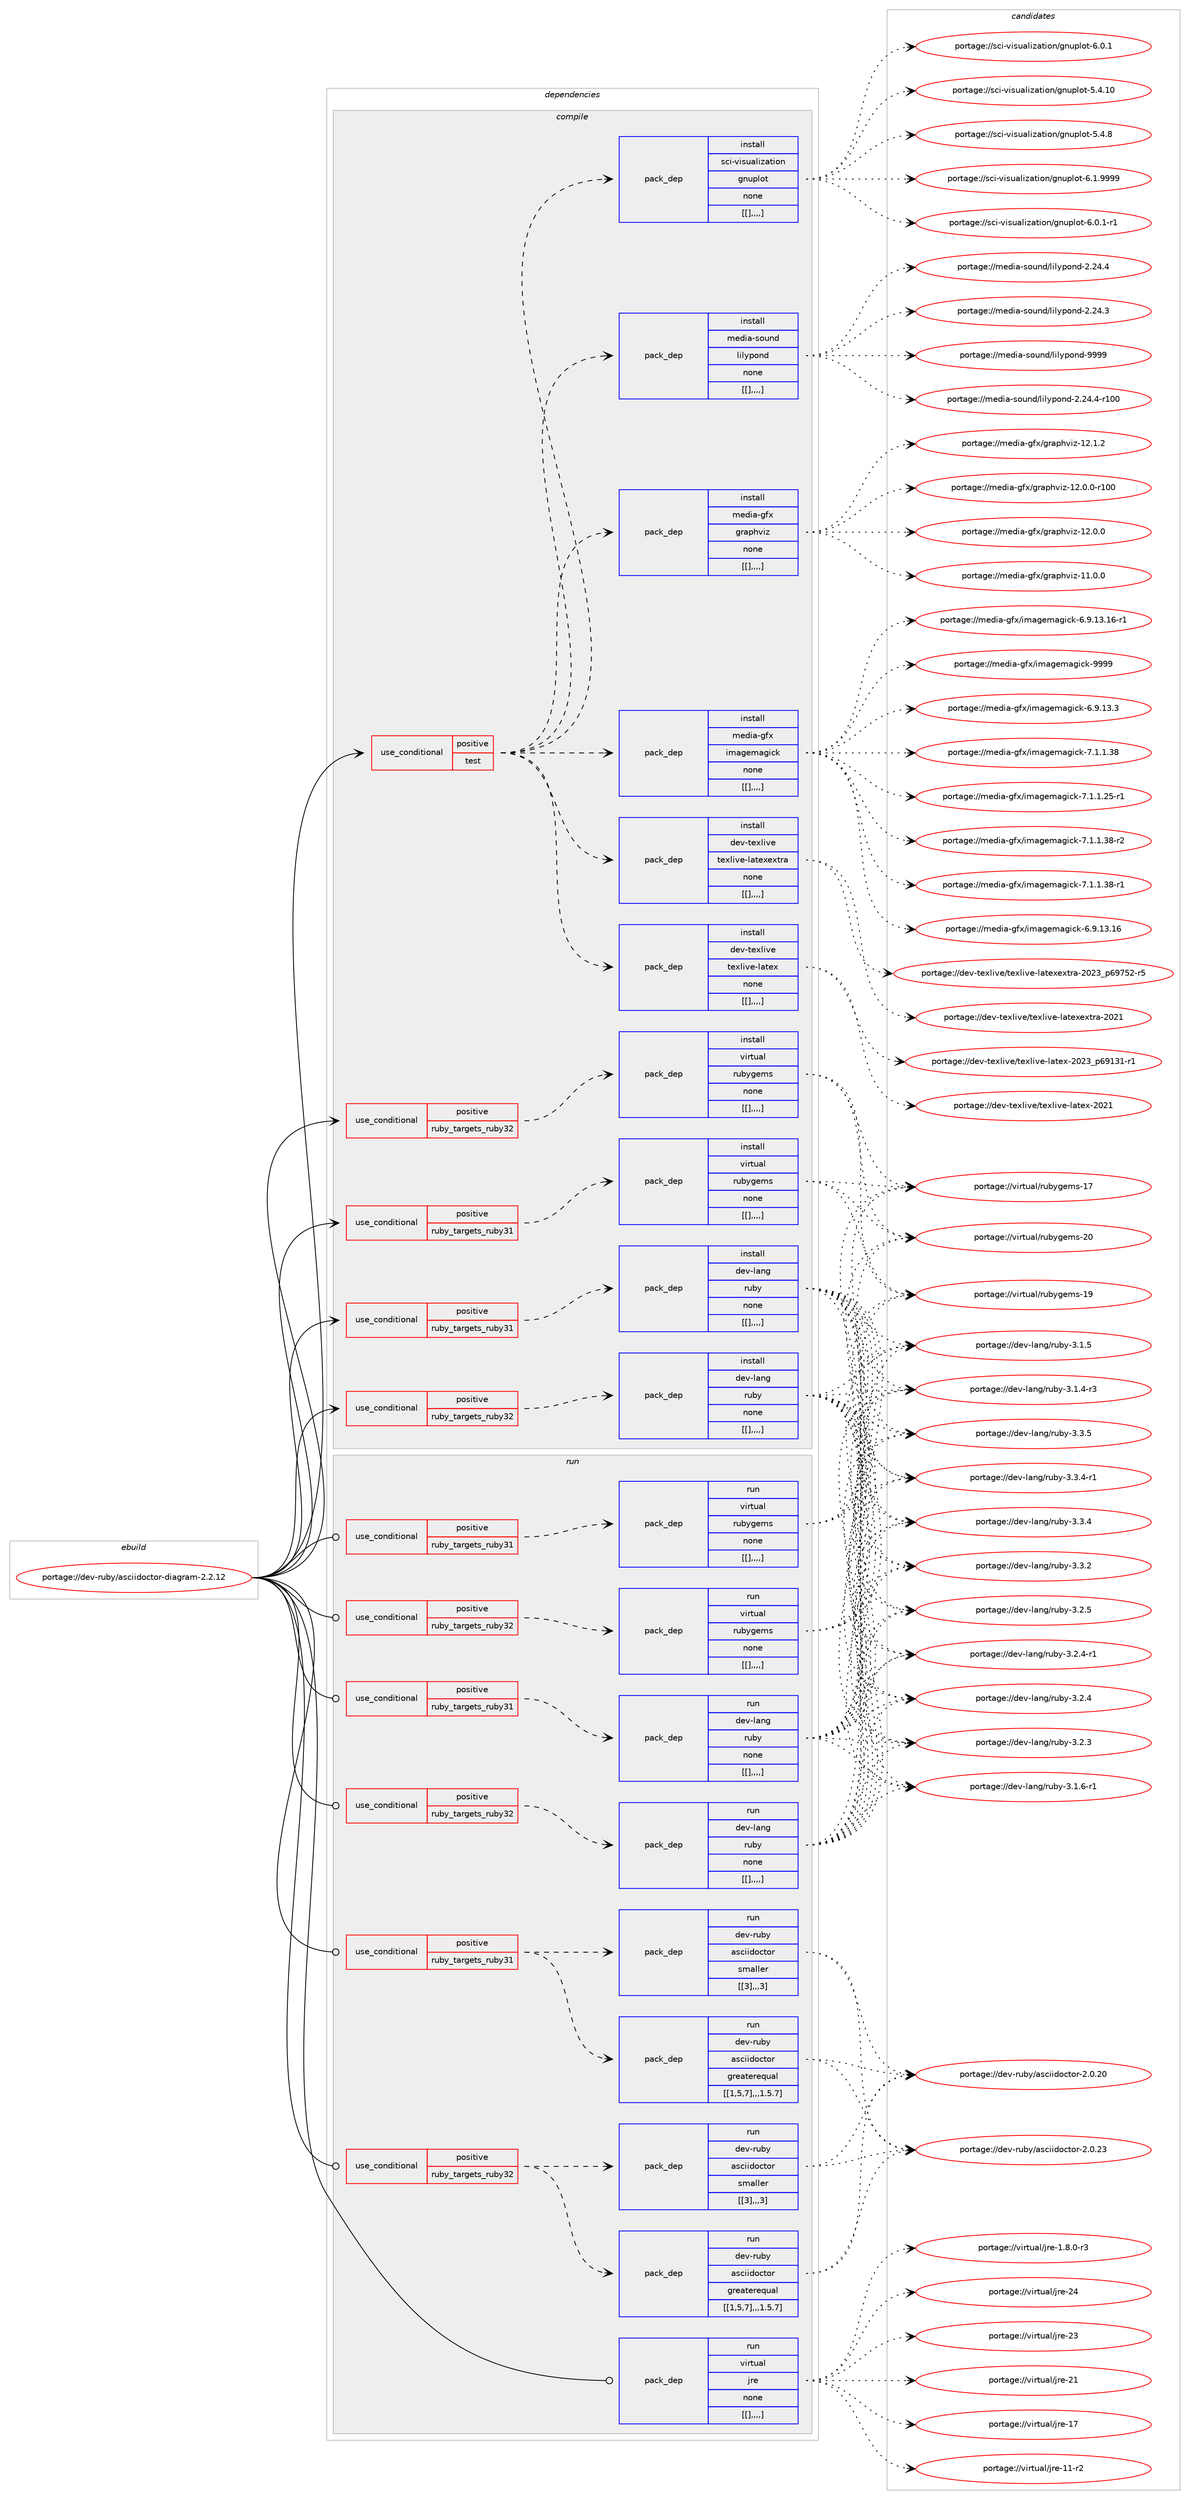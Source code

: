 digraph prolog {

# *************
# Graph options
# *************

newrank=true;
concentrate=true;
compound=true;
graph [rankdir=LR,fontname=Helvetica,fontsize=10,ranksep=1.5];#, ranksep=2.5, nodesep=0.2];
edge  [arrowhead=vee];
node  [fontname=Helvetica,fontsize=10];

# **********
# The ebuild
# **********

subgraph cluster_leftcol {
color=gray;
label=<<i>ebuild</i>>;
id [label="portage://dev-ruby/asciidoctor-diagram-2.2.12", color=red, width=4, href="../dev-ruby/asciidoctor-diagram-2.2.12.svg"];
}

# ****************
# The dependencies
# ****************

subgraph cluster_midcol {
color=gray;
label=<<i>dependencies</i>>;
subgraph cluster_compile {
fillcolor="#eeeeee";
style=filled;
label=<<i>compile</i>>;
subgraph cond48240 {
dependency186554 [label=<<TABLE BORDER="0" CELLBORDER="1" CELLSPACING="0" CELLPADDING="4"><TR><TD ROWSPAN="3" CELLPADDING="10">use_conditional</TD></TR><TR><TD>positive</TD></TR><TR><TD>ruby_targets_ruby31</TD></TR></TABLE>>, shape=none, color=red];
subgraph pack136969 {
dependency186606 [label=<<TABLE BORDER="0" CELLBORDER="1" CELLSPACING="0" CELLPADDING="4" WIDTH="220"><TR><TD ROWSPAN="6" CELLPADDING="30">pack_dep</TD></TR><TR><TD WIDTH="110">install</TD></TR><TR><TD>dev-lang</TD></TR><TR><TD>ruby</TD></TR><TR><TD>none</TD></TR><TR><TD>[[],,,,]</TD></TR></TABLE>>, shape=none, color=blue];
}
dependency186554:e -> dependency186606:w [weight=20,style="dashed",arrowhead="vee"];
}
id:e -> dependency186554:w [weight=20,style="solid",arrowhead="vee"];
subgraph cond48270 {
dependency186624 [label=<<TABLE BORDER="0" CELLBORDER="1" CELLSPACING="0" CELLPADDING="4"><TR><TD ROWSPAN="3" CELLPADDING="10">use_conditional</TD></TR><TR><TD>positive</TD></TR><TR><TD>ruby_targets_ruby31</TD></TR></TABLE>>, shape=none, color=red];
subgraph pack136999 {
dependency186652 [label=<<TABLE BORDER="0" CELLBORDER="1" CELLSPACING="0" CELLPADDING="4" WIDTH="220"><TR><TD ROWSPAN="6" CELLPADDING="30">pack_dep</TD></TR><TR><TD WIDTH="110">install</TD></TR><TR><TD>virtual</TD></TR><TR><TD>rubygems</TD></TR><TR><TD>none</TD></TR><TR><TD>[[],,,,]</TD></TR></TABLE>>, shape=none, color=blue];
}
dependency186624:e -> dependency186652:w [weight=20,style="dashed",arrowhead="vee"];
}
id:e -> dependency186624:w [weight=20,style="solid",arrowhead="vee"];
subgraph cond48283 {
dependency186670 [label=<<TABLE BORDER="0" CELLBORDER="1" CELLSPACING="0" CELLPADDING="4"><TR><TD ROWSPAN="3" CELLPADDING="10">use_conditional</TD></TR><TR><TD>positive</TD></TR><TR><TD>ruby_targets_ruby32</TD></TR></TABLE>>, shape=none, color=red];
subgraph pack137018 {
dependency186700 [label=<<TABLE BORDER="0" CELLBORDER="1" CELLSPACING="0" CELLPADDING="4" WIDTH="220"><TR><TD ROWSPAN="6" CELLPADDING="30">pack_dep</TD></TR><TR><TD WIDTH="110">install</TD></TR><TR><TD>dev-lang</TD></TR><TR><TD>ruby</TD></TR><TR><TD>none</TD></TR><TR><TD>[[],,,,]</TD></TR></TABLE>>, shape=none, color=blue];
}
dependency186670:e -> dependency186700:w [weight=20,style="dashed",arrowhead="vee"];
}
id:e -> dependency186670:w [weight=20,style="solid",arrowhead="vee"];
subgraph cond48305 {
dependency186715 [label=<<TABLE BORDER="0" CELLBORDER="1" CELLSPACING="0" CELLPADDING="4"><TR><TD ROWSPAN="3" CELLPADDING="10">use_conditional</TD></TR><TR><TD>positive</TD></TR><TR><TD>ruby_targets_ruby32</TD></TR></TABLE>>, shape=none, color=red];
subgraph pack137039 {
dependency186734 [label=<<TABLE BORDER="0" CELLBORDER="1" CELLSPACING="0" CELLPADDING="4" WIDTH="220"><TR><TD ROWSPAN="6" CELLPADDING="30">pack_dep</TD></TR><TR><TD WIDTH="110">install</TD></TR><TR><TD>virtual</TD></TR><TR><TD>rubygems</TD></TR><TR><TD>none</TD></TR><TR><TD>[[],,,,]</TD></TR></TABLE>>, shape=none, color=blue];
}
dependency186715:e -> dependency186734:w [weight=20,style="dashed",arrowhead="vee"];
}
id:e -> dependency186715:w [weight=20,style="solid",arrowhead="vee"];
subgraph cond48316 {
dependency186739 [label=<<TABLE BORDER="0" CELLBORDER="1" CELLSPACING="0" CELLPADDING="4"><TR><TD ROWSPAN="3" CELLPADDING="10">use_conditional</TD></TR><TR><TD>positive</TD></TR><TR><TD>test</TD></TR></TABLE>>, shape=none, color=red];
subgraph pack137066 {
dependency186790 [label=<<TABLE BORDER="0" CELLBORDER="1" CELLSPACING="0" CELLPADDING="4" WIDTH="220"><TR><TD ROWSPAN="6" CELLPADDING="30">pack_dep</TD></TR><TR><TD WIDTH="110">install</TD></TR><TR><TD>dev-texlive</TD></TR><TR><TD>texlive-latex</TD></TR><TR><TD>none</TD></TR><TR><TD>[[],,,,]</TD></TR></TABLE>>, shape=none, color=blue];
}
dependency186739:e -> dependency186790:w [weight=20,style="dashed",arrowhead="vee"];
subgraph pack137086 {
dependency186889 [label=<<TABLE BORDER="0" CELLBORDER="1" CELLSPACING="0" CELLPADDING="4" WIDTH="220"><TR><TD ROWSPAN="6" CELLPADDING="30">pack_dep</TD></TR><TR><TD WIDTH="110">install</TD></TR><TR><TD>dev-texlive</TD></TR><TR><TD>texlive-latexextra</TD></TR><TR><TD>none</TD></TR><TR><TD>[[],,,,]</TD></TR></TABLE>>, shape=none, color=blue];
}
dependency186739:e -> dependency186889:w [weight=20,style="dashed",arrowhead="vee"];
subgraph pack137216 {
dependency187042 [label=<<TABLE BORDER="0" CELLBORDER="1" CELLSPACING="0" CELLPADDING="4" WIDTH="220"><TR><TD ROWSPAN="6" CELLPADDING="30">pack_dep</TD></TR><TR><TD WIDTH="110">install</TD></TR><TR><TD>media-gfx</TD></TR><TR><TD>imagemagick</TD></TR><TR><TD>none</TD></TR><TR><TD>[[],,,,]</TD></TR></TABLE>>, shape=none, color=blue];
}
dependency186739:e -> dependency187042:w [weight=20,style="dashed",arrowhead="vee"];
subgraph pack137221 {
dependency187049 [label=<<TABLE BORDER="0" CELLBORDER="1" CELLSPACING="0" CELLPADDING="4" WIDTH="220"><TR><TD ROWSPAN="6" CELLPADDING="30">pack_dep</TD></TR><TR><TD WIDTH="110">install</TD></TR><TR><TD>media-gfx</TD></TR><TR><TD>graphviz</TD></TR><TR><TD>none</TD></TR><TR><TD>[[],,,,]</TD></TR></TABLE>>, shape=none, color=blue];
}
dependency186739:e -> dependency187049:w [weight=20,style="dashed",arrowhead="vee"];
subgraph pack137255 {
dependency187116 [label=<<TABLE BORDER="0" CELLBORDER="1" CELLSPACING="0" CELLPADDING="4" WIDTH="220"><TR><TD ROWSPAN="6" CELLPADDING="30">pack_dep</TD></TR><TR><TD WIDTH="110">install</TD></TR><TR><TD>media-sound</TD></TR><TR><TD>lilypond</TD></TR><TR><TD>none</TD></TR><TR><TD>[[],,,,]</TD></TR></TABLE>>, shape=none, color=blue];
}
dependency186739:e -> dependency187116:w [weight=20,style="dashed",arrowhead="vee"];
subgraph pack137259 {
dependency187123 [label=<<TABLE BORDER="0" CELLBORDER="1" CELLSPACING="0" CELLPADDING="4" WIDTH="220"><TR><TD ROWSPAN="6" CELLPADDING="30">pack_dep</TD></TR><TR><TD WIDTH="110">install</TD></TR><TR><TD>sci-visualization</TD></TR><TR><TD>gnuplot</TD></TR><TR><TD>none</TD></TR><TR><TD>[[],,,,]</TD></TR></TABLE>>, shape=none, color=blue];
}
dependency186739:e -> dependency187123:w [weight=20,style="dashed",arrowhead="vee"];
}
id:e -> dependency186739:w [weight=20,style="solid",arrowhead="vee"];
}
subgraph cluster_compileandrun {
fillcolor="#eeeeee";
style=filled;
label=<<i>compile and run</i>>;
}
subgraph cluster_run {
fillcolor="#eeeeee";
style=filled;
label=<<i>run</i>>;
subgraph cond48498 {
dependency187144 [label=<<TABLE BORDER="0" CELLBORDER="1" CELLSPACING="0" CELLPADDING="4"><TR><TD ROWSPAN="3" CELLPADDING="10">use_conditional</TD></TR><TR><TD>positive</TD></TR><TR><TD>ruby_targets_ruby31</TD></TR></TABLE>>, shape=none, color=red];
subgraph pack137281 {
dependency187240 [label=<<TABLE BORDER="0" CELLBORDER="1" CELLSPACING="0" CELLPADDING="4" WIDTH="220"><TR><TD ROWSPAN="6" CELLPADDING="30">pack_dep</TD></TR><TR><TD WIDTH="110">run</TD></TR><TR><TD>dev-lang</TD></TR><TR><TD>ruby</TD></TR><TR><TD>none</TD></TR><TR><TD>[[],,,,]</TD></TR></TABLE>>, shape=none, color=blue];
}
dependency187144:e -> dependency187240:w [weight=20,style="dashed",arrowhead="vee"];
}
id:e -> dependency187144:w [weight=20,style="solid",arrowhead="odot"];
subgraph cond48541 {
dependency187247 [label=<<TABLE BORDER="0" CELLBORDER="1" CELLSPACING="0" CELLPADDING="4"><TR><TD ROWSPAN="3" CELLPADDING="10">use_conditional</TD></TR><TR><TD>positive</TD></TR><TR><TD>ruby_targets_ruby31</TD></TR></TABLE>>, shape=none, color=red];
subgraph pack137332 {
dependency187299 [label=<<TABLE BORDER="0" CELLBORDER="1" CELLSPACING="0" CELLPADDING="4" WIDTH="220"><TR><TD ROWSPAN="6" CELLPADDING="30">pack_dep</TD></TR><TR><TD WIDTH="110">run</TD></TR><TR><TD>dev-ruby</TD></TR><TR><TD>asciidoctor</TD></TR><TR><TD>greaterequal</TD></TR><TR><TD>[[1,5,7],,,1.5.7]</TD></TR></TABLE>>, shape=none, color=blue];
}
dependency187247:e -> dependency187299:w [weight=20,style="dashed",arrowhead="vee"];
subgraph pack137379 {
dependency187340 [label=<<TABLE BORDER="0" CELLBORDER="1" CELLSPACING="0" CELLPADDING="4" WIDTH="220"><TR><TD ROWSPAN="6" CELLPADDING="30">pack_dep</TD></TR><TR><TD WIDTH="110">run</TD></TR><TR><TD>dev-ruby</TD></TR><TR><TD>asciidoctor</TD></TR><TR><TD>smaller</TD></TR><TR><TD>[[3],,,3]</TD></TR></TABLE>>, shape=none, color=blue];
}
dependency187247:e -> dependency187340:w [weight=20,style="dashed",arrowhead="vee"];
}
id:e -> dependency187247:w [weight=20,style="solid",arrowhead="odot"];
subgraph cond48590 {
dependency187386 [label=<<TABLE BORDER="0" CELLBORDER="1" CELLSPACING="0" CELLPADDING="4"><TR><TD ROWSPAN="3" CELLPADDING="10">use_conditional</TD></TR><TR><TD>positive</TD></TR><TR><TD>ruby_targets_ruby31</TD></TR></TABLE>>, shape=none, color=red];
subgraph pack137405 {
dependency187387 [label=<<TABLE BORDER="0" CELLBORDER="1" CELLSPACING="0" CELLPADDING="4" WIDTH="220"><TR><TD ROWSPAN="6" CELLPADDING="30">pack_dep</TD></TR><TR><TD WIDTH="110">run</TD></TR><TR><TD>virtual</TD></TR><TR><TD>rubygems</TD></TR><TR><TD>none</TD></TR><TR><TD>[[],,,,]</TD></TR></TABLE>>, shape=none, color=blue];
}
dependency187386:e -> dependency187387:w [weight=20,style="dashed",arrowhead="vee"];
}
id:e -> dependency187386:w [weight=20,style="solid",arrowhead="odot"];
subgraph cond48645 {
dependency187488 [label=<<TABLE BORDER="0" CELLBORDER="1" CELLSPACING="0" CELLPADDING="4"><TR><TD ROWSPAN="3" CELLPADDING="10">use_conditional</TD></TR><TR><TD>positive</TD></TR><TR><TD>ruby_targets_ruby32</TD></TR></TABLE>>, shape=none, color=red];
subgraph pack137469 {
dependency187519 [label=<<TABLE BORDER="0" CELLBORDER="1" CELLSPACING="0" CELLPADDING="4" WIDTH="220"><TR><TD ROWSPAN="6" CELLPADDING="30">pack_dep</TD></TR><TR><TD WIDTH="110">run</TD></TR><TR><TD>dev-lang</TD></TR><TR><TD>ruby</TD></TR><TR><TD>none</TD></TR><TR><TD>[[],,,,]</TD></TR></TABLE>>, shape=none, color=blue];
}
dependency187488:e -> dependency187519:w [weight=20,style="dashed",arrowhead="vee"];
}
id:e -> dependency187488:w [weight=20,style="solid",arrowhead="odot"];
subgraph cond48677 {
dependency187561 [label=<<TABLE BORDER="0" CELLBORDER="1" CELLSPACING="0" CELLPADDING="4"><TR><TD ROWSPAN="3" CELLPADDING="10">use_conditional</TD></TR><TR><TD>positive</TD></TR><TR><TD>ruby_targets_ruby32</TD></TR></TABLE>>, shape=none, color=red];
subgraph pack137502 {
dependency187567 [label=<<TABLE BORDER="0" CELLBORDER="1" CELLSPACING="0" CELLPADDING="4" WIDTH="220"><TR><TD ROWSPAN="6" CELLPADDING="30">pack_dep</TD></TR><TR><TD WIDTH="110">run</TD></TR><TR><TD>dev-ruby</TD></TR><TR><TD>asciidoctor</TD></TR><TR><TD>greaterequal</TD></TR><TR><TD>[[1,5,7],,,1.5.7]</TD></TR></TABLE>>, shape=none, color=blue];
}
dependency187561:e -> dependency187567:w [weight=20,style="dashed",arrowhead="vee"];
subgraph pack137521 {
dependency187638 [label=<<TABLE BORDER="0" CELLBORDER="1" CELLSPACING="0" CELLPADDING="4" WIDTH="220"><TR><TD ROWSPAN="6" CELLPADDING="30">pack_dep</TD></TR><TR><TD WIDTH="110">run</TD></TR><TR><TD>dev-ruby</TD></TR><TR><TD>asciidoctor</TD></TR><TR><TD>smaller</TD></TR><TR><TD>[[3],,,3]</TD></TR></TABLE>>, shape=none, color=blue];
}
dependency187561:e -> dependency187638:w [weight=20,style="dashed",arrowhead="vee"];
}
id:e -> dependency187561:w [weight=20,style="solid",arrowhead="odot"];
subgraph cond48725 {
dependency187660 [label=<<TABLE BORDER="0" CELLBORDER="1" CELLSPACING="0" CELLPADDING="4"><TR><TD ROWSPAN="3" CELLPADDING="10">use_conditional</TD></TR><TR><TD>positive</TD></TR><TR><TD>ruby_targets_ruby32</TD></TR></TABLE>>, shape=none, color=red];
subgraph pack137557 {
dependency187664 [label=<<TABLE BORDER="0" CELLBORDER="1" CELLSPACING="0" CELLPADDING="4" WIDTH="220"><TR><TD ROWSPAN="6" CELLPADDING="30">pack_dep</TD></TR><TR><TD WIDTH="110">run</TD></TR><TR><TD>virtual</TD></TR><TR><TD>rubygems</TD></TR><TR><TD>none</TD></TR><TR><TD>[[],,,,]</TD></TR></TABLE>>, shape=none, color=blue];
}
dependency187660:e -> dependency187664:w [weight=20,style="dashed",arrowhead="vee"];
}
id:e -> dependency187660:w [weight=20,style="solid",arrowhead="odot"];
subgraph pack137559 {
dependency187669 [label=<<TABLE BORDER="0" CELLBORDER="1" CELLSPACING="0" CELLPADDING="4" WIDTH="220"><TR><TD ROWSPAN="6" CELLPADDING="30">pack_dep</TD></TR><TR><TD WIDTH="110">run</TD></TR><TR><TD>virtual</TD></TR><TR><TD>jre</TD></TR><TR><TD>none</TD></TR><TR><TD>[[],,,,]</TD></TR></TABLE>>, shape=none, color=blue];
}
id:e -> dependency187669:w [weight=20,style="solid",arrowhead="odot"];
}
}

# **************
# The candidates
# **************

subgraph cluster_choices {
rank=same;
color=gray;
label=<<i>candidates</i>>;

subgraph choice137074 {
color=black;
nodesep=1;
choice10010111845108971101034711411798121455146514653 [label="portage://dev-lang/ruby-3.3.5", color=red, width=4,href="../dev-lang/ruby-3.3.5.svg"];
choice100101118451089711010347114117981214551465146524511449 [label="portage://dev-lang/ruby-3.3.4-r1", color=red, width=4,href="../dev-lang/ruby-3.3.4-r1.svg"];
choice10010111845108971101034711411798121455146514652 [label="portage://dev-lang/ruby-3.3.4", color=red, width=4,href="../dev-lang/ruby-3.3.4.svg"];
choice10010111845108971101034711411798121455146514650 [label="portage://dev-lang/ruby-3.3.2", color=red, width=4,href="../dev-lang/ruby-3.3.2.svg"];
choice10010111845108971101034711411798121455146504653 [label="portage://dev-lang/ruby-3.2.5", color=red, width=4,href="../dev-lang/ruby-3.2.5.svg"];
choice100101118451089711010347114117981214551465046524511449 [label="portage://dev-lang/ruby-3.2.4-r1", color=red, width=4,href="../dev-lang/ruby-3.2.4-r1.svg"];
choice10010111845108971101034711411798121455146504652 [label="portage://dev-lang/ruby-3.2.4", color=red, width=4,href="../dev-lang/ruby-3.2.4.svg"];
choice10010111845108971101034711411798121455146504651 [label="portage://dev-lang/ruby-3.2.3", color=red, width=4,href="../dev-lang/ruby-3.2.3.svg"];
choice100101118451089711010347114117981214551464946544511449 [label="portage://dev-lang/ruby-3.1.6-r1", color=red, width=4,href="../dev-lang/ruby-3.1.6-r1.svg"];
choice10010111845108971101034711411798121455146494653 [label="portage://dev-lang/ruby-3.1.5", color=red, width=4,href="../dev-lang/ruby-3.1.5.svg"];
choice100101118451089711010347114117981214551464946524511451 [label="portage://dev-lang/ruby-3.1.4-r3", color=red, width=4,href="../dev-lang/ruby-3.1.4-r3.svg"];
dependency186606:e -> choice10010111845108971101034711411798121455146514653:w [style=dotted,weight="100"];
dependency186606:e -> choice100101118451089711010347114117981214551465146524511449:w [style=dotted,weight="100"];
dependency186606:e -> choice10010111845108971101034711411798121455146514652:w [style=dotted,weight="100"];
dependency186606:e -> choice10010111845108971101034711411798121455146514650:w [style=dotted,weight="100"];
dependency186606:e -> choice10010111845108971101034711411798121455146504653:w [style=dotted,weight="100"];
dependency186606:e -> choice100101118451089711010347114117981214551465046524511449:w [style=dotted,weight="100"];
dependency186606:e -> choice10010111845108971101034711411798121455146504652:w [style=dotted,weight="100"];
dependency186606:e -> choice10010111845108971101034711411798121455146504651:w [style=dotted,weight="100"];
dependency186606:e -> choice100101118451089711010347114117981214551464946544511449:w [style=dotted,weight="100"];
dependency186606:e -> choice10010111845108971101034711411798121455146494653:w [style=dotted,weight="100"];
dependency186606:e -> choice100101118451089711010347114117981214551464946524511451:w [style=dotted,weight="100"];
}
subgraph choice137082 {
color=black;
nodesep=1;
choice118105114116117971084711411798121103101109115455048 [label="portage://virtual/rubygems-20", color=red, width=4,href="../virtual/rubygems-20.svg"];
choice118105114116117971084711411798121103101109115454957 [label="portage://virtual/rubygems-19", color=red, width=4,href="../virtual/rubygems-19.svg"];
choice118105114116117971084711411798121103101109115454955 [label="portage://virtual/rubygems-17", color=red, width=4,href="../virtual/rubygems-17.svg"];
dependency186652:e -> choice118105114116117971084711411798121103101109115455048:w [style=dotted,weight="100"];
dependency186652:e -> choice118105114116117971084711411798121103101109115454957:w [style=dotted,weight="100"];
dependency186652:e -> choice118105114116117971084711411798121103101109115454955:w [style=dotted,weight="100"];
}
subgraph choice137085 {
color=black;
nodesep=1;
choice10010111845108971101034711411798121455146514653 [label="portage://dev-lang/ruby-3.3.5", color=red, width=4,href="../dev-lang/ruby-3.3.5.svg"];
choice100101118451089711010347114117981214551465146524511449 [label="portage://dev-lang/ruby-3.3.4-r1", color=red, width=4,href="../dev-lang/ruby-3.3.4-r1.svg"];
choice10010111845108971101034711411798121455146514652 [label="portage://dev-lang/ruby-3.3.4", color=red, width=4,href="../dev-lang/ruby-3.3.4.svg"];
choice10010111845108971101034711411798121455146514650 [label="portage://dev-lang/ruby-3.3.2", color=red, width=4,href="../dev-lang/ruby-3.3.2.svg"];
choice10010111845108971101034711411798121455146504653 [label="portage://dev-lang/ruby-3.2.5", color=red, width=4,href="../dev-lang/ruby-3.2.5.svg"];
choice100101118451089711010347114117981214551465046524511449 [label="portage://dev-lang/ruby-3.2.4-r1", color=red, width=4,href="../dev-lang/ruby-3.2.4-r1.svg"];
choice10010111845108971101034711411798121455146504652 [label="portage://dev-lang/ruby-3.2.4", color=red, width=4,href="../dev-lang/ruby-3.2.4.svg"];
choice10010111845108971101034711411798121455146504651 [label="portage://dev-lang/ruby-3.2.3", color=red, width=4,href="../dev-lang/ruby-3.2.3.svg"];
choice100101118451089711010347114117981214551464946544511449 [label="portage://dev-lang/ruby-3.1.6-r1", color=red, width=4,href="../dev-lang/ruby-3.1.6-r1.svg"];
choice10010111845108971101034711411798121455146494653 [label="portage://dev-lang/ruby-3.1.5", color=red, width=4,href="../dev-lang/ruby-3.1.5.svg"];
choice100101118451089711010347114117981214551464946524511451 [label="portage://dev-lang/ruby-3.1.4-r3", color=red, width=4,href="../dev-lang/ruby-3.1.4-r3.svg"];
dependency186700:e -> choice10010111845108971101034711411798121455146514653:w [style=dotted,weight="100"];
dependency186700:e -> choice100101118451089711010347114117981214551465146524511449:w [style=dotted,weight="100"];
dependency186700:e -> choice10010111845108971101034711411798121455146514652:w [style=dotted,weight="100"];
dependency186700:e -> choice10010111845108971101034711411798121455146514650:w [style=dotted,weight="100"];
dependency186700:e -> choice10010111845108971101034711411798121455146504653:w [style=dotted,weight="100"];
dependency186700:e -> choice100101118451089711010347114117981214551465046524511449:w [style=dotted,weight="100"];
dependency186700:e -> choice10010111845108971101034711411798121455146504652:w [style=dotted,weight="100"];
dependency186700:e -> choice10010111845108971101034711411798121455146504651:w [style=dotted,weight="100"];
dependency186700:e -> choice100101118451089711010347114117981214551464946544511449:w [style=dotted,weight="100"];
dependency186700:e -> choice10010111845108971101034711411798121455146494653:w [style=dotted,weight="100"];
dependency186700:e -> choice100101118451089711010347114117981214551464946524511451:w [style=dotted,weight="100"];
}
subgraph choice137092 {
color=black;
nodesep=1;
choice118105114116117971084711411798121103101109115455048 [label="portage://virtual/rubygems-20", color=red, width=4,href="../virtual/rubygems-20.svg"];
choice118105114116117971084711411798121103101109115454957 [label="portage://virtual/rubygems-19", color=red, width=4,href="../virtual/rubygems-19.svg"];
choice118105114116117971084711411798121103101109115454955 [label="portage://virtual/rubygems-17", color=red, width=4,href="../virtual/rubygems-17.svg"];
dependency186734:e -> choice118105114116117971084711411798121103101109115455048:w [style=dotted,weight="100"];
dependency186734:e -> choice118105114116117971084711411798121103101109115454957:w [style=dotted,weight="100"];
dependency186734:e -> choice118105114116117971084711411798121103101109115454955:w [style=dotted,weight="100"];
}
subgraph choice137120 {
color=black;
nodesep=1;
choice1001011184511610112010810511810147116101120108105118101451089711610112045504850519511254574951494511449 [label="portage://dev-texlive/texlive-latex-2023_p69131-r1", color=red, width=4,href="../dev-texlive/texlive-latex-2023_p69131-r1.svg"];
choice100101118451161011201081051181014711610112010810511810145108971161011204550485049 [label="portage://dev-texlive/texlive-latex-2021", color=red, width=4,href="../dev-texlive/texlive-latex-2021.svg"];
dependency186790:e -> choice1001011184511610112010810511810147116101120108105118101451089711610112045504850519511254574951494511449:w [style=dotted,weight="100"];
dependency186790:e -> choice100101118451161011201081051181014711610112010810511810145108971161011204550485049:w [style=dotted,weight="100"];
}
subgraph choice137121 {
color=black;
nodesep=1;
choice100101118451161011201081051181014711610112010810511810145108971161011201011201161149745504850519511254575553504511453 [label="portage://dev-texlive/texlive-latexextra-2023_p69752-r5", color=red, width=4,href="../dev-texlive/texlive-latexextra-2023_p69752-r5.svg"];
choice10010111845116101120108105118101471161011201081051181014510897116101120101120116114974550485049 [label="portage://dev-texlive/texlive-latexextra-2021", color=red, width=4,href="../dev-texlive/texlive-latexextra-2021.svg"];
dependency186889:e -> choice100101118451161011201081051181014711610112010810511810145108971161011201011201161149745504850519511254575553504511453:w [style=dotted,weight="100"];
dependency186889:e -> choice10010111845116101120108105118101471161011201081051181014510897116101120101120116114974550485049:w [style=dotted,weight="100"];
}
subgraph choice137124 {
color=black;
nodesep=1;
choice1091011001059745103102120471051099710310110997103105991074557575757 [label="portage://media-gfx/imagemagick-9999", color=red, width=4,href="../media-gfx/imagemagick-9999.svg"];
choice1091011001059745103102120471051099710310110997103105991074555464946494651564511450 [label="portage://media-gfx/imagemagick-7.1.1.38-r2", color=red, width=4,href="../media-gfx/imagemagick-7.1.1.38-r2.svg"];
choice1091011001059745103102120471051099710310110997103105991074555464946494651564511449 [label="portage://media-gfx/imagemagick-7.1.1.38-r1", color=red, width=4,href="../media-gfx/imagemagick-7.1.1.38-r1.svg"];
choice109101100105974510310212047105109971031011099710310599107455546494649465156 [label="portage://media-gfx/imagemagick-7.1.1.38", color=red, width=4,href="../media-gfx/imagemagick-7.1.1.38.svg"];
choice1091011001059745103102120471051099710310110997103105991074555464946494650534511449 [label="portage://media-gfx/imagemagick-7.1.1.25-r1", color=red, width=4,href="../media-gfx/imagemagick-7.1.1.25-r1.svg"];
choice109101100105974510310212047105109971031011099710310599107455446574649514649544511449 [label="portage://media-gfx/imagemagick-6.9.13.16-r1", color=red, width=4,href="../media-gfx/imagemagick-6.9.13.16-r1.svg"];
choice10910110010597451031021204710510997103101109971031059910745544657464951464954 [label="portage://media-gfx/imagemagick-6.9.13.16", color=red, width=4,href="../media-gfx/imagemagick-6.9.13.16.svg"];
choice109101100105974510310212047105109971031011099710310599107455446574649514651 [label="portage://media-gfx/imagemagick-6.9.13.3", color=red, width=4,href="../media-gfx/imagemagick-6.9.13.3.svg"];
dependency187042:e -> choice1091011001059745103102120471051099710310110997103105991074557575757:w [style=dotted,weight="100"];
dependency187042:e -> choice1091011001059745103102120471051099710310110997103105991074555464946494651564511450:w [style=dotted,weight="100"];
dependency187042:e -> choice1091011001059745103102120471051099710310110997103105991074555464946494651564511449:w [style=dotted,weight="100"];
dependency187042:e -> choice109101100105974510310212047105109971031011099710310599107455546494649465156:w [style=dotted,weight="100"];
dependency187042:e -> choice1091011001059745103102120471051099710310110997103105991074555464946494650534511449:w [style=dotted,weight="100"];
dependency187042:e -> choice109101100105974510310212047105109971031011099710310599107455446574649514649544511449:w [style=dotted,weight="100"];
dependency187042:e -> choice10910110010597451031021204710510997103101109971031059910745544657464951464954:w [style=dotted,weight="100"];
dependency187042:e -> choice109101100105974510310212047105109971031011099710310599107455446574649514651:w [style=dotted,weight="100"];
}
subgraph choice137128 {
color=black;
nodesep=1;
choice1091011001059745103102120471031149711210411810512245495046494650 [label="portage://media-gfx/graphviz-12.1.2", color=red, width=4,href="../media-gfx/graphviz-12.1.2.svg"];
choice109101100105974510310212047103114971121041181051224549504648464845114494848 [label="portage://media-gfx/graphviz-12.0.0-r100", color=red, width=4,href="../media-gfx/graphviz-12.0.0-r100.svg"];
choice1091011001059745103102120471031149711210411810512245495046484648 [label="portage://media-gfx/graphviz-12.0.0", color=red, width=4,href="../media-gfx/graphviz-12.0.0.svg"];
choice1091011001059745103102120471031149711210411810512245494946484648 [label="portage://media-gfx/graphviz-11.0.0", color=red, width=4,href="../media-gfx/graphviz-11.0.0.svg"];
dependency187049:e -> choice1091011001059745103102120471031149711210411810512245495046494650:w [style=dotted,weight="100"];
dependency187049:e -> choice109101100105974510310212047103114971121041181051224549504648464845114494848:w [style=dotted,weight="100"];
dependency187049:e -> choice1091011001059745103102120471031149711210411810512245495046484648:w [style=dotted,weight="100"];
dependency187049:e -> choice1091011001059745103102120471031149711210411810512245494946484648:w [style=dotted,weight="100"];
}
subgraph choice137144 {
color=black;
nodesep=1;
choice1091011001059745115111117110100471081051081211121111101004557575757 [label="portage://media-sound/lilypond-9999", color=red, width=4,href="../media-sound/lilypond-9999.svg"];
choice1091011001059745115111117110100471081051081211121111101004550465052465245114494848 [label="portage://media-sound/lilypond-2.24.4-r100", color=red, width=4,href="../media-sound/lilypond-2.24.4-r100.svg"];
choice10910110010597451151111171101004710810510812111211111010045504650524652 [label="portage://media-sound/lilypond-2.24.4", color=red, width=4,href="../media-sound/lilypond-2.24.4.svg"];
choice10910110010597451151111171101004710810510812111211111010045504650524651 [label="portage://media-sound/lilypond-2.24.3", color=red, width=4,href="../media-sound/lilypond-2.24.3.svg"];
dependency187116:e -> choice1091011001059745115111117110100471081051081211121111101004557575757:w [style=dotted,weight="100"];
dependency187116:e -> choice1091011001059745115111117110100471081051081211121111101004550465052465245114494848:w [style=dotted,weight="100"];
dependency187116:e -> choice10910110010597451151111171101004710810510812111211111010045504650524652:w [style=dotted,weight="100"];
dependency187116:e -> choice10910110010597451151111171101004710810510812111211111010045504650524651:w [style=dotted,weight="100"];
}
subgraph choice137153 {
color=black;
nodesep=1;
choice1159910545118105115117971081051229711610511111047103110117112108111116455446494657575757 [label="portage://sci-visualization/gnuplot-6.1.9999", color=red, width=4,href="../sci-visualization/gnuplot-6.1.9999.svg"];
choice11599105451181051151179710810512297116105111110471031101171121081111164554464846494511449 [label="portage://sci-visualization/gnuplot-6.0.1-r1", color=red, width=4,href="../sci-visualization/gnuplot-6.0.1-r1.svg"];
choice1159910545118105115117971081051229711610511111047103110117112108111116455446484649 [label="portage://sci-visualization/gnuplot-6.0.1", color=red, width=4,href="../sci-visualization/gnuplot-6.0.1.svg"];
choice115991054511810511511797108105122971161051111104710311011711210811111645534652464948 [label="portage://sci-visualization/gnuplot-5.4.10", color=red, width=4,href="../sci-visualization/gnuplot-5.4.10.svg"];
choice1159910545118105115117971081051229711610511111047103110117112108111116455346524656 [label="portage://sci-visualization/gnuplot-5.4.8", color=red, width=4,href="../sci-visualization/gnuplot-5.4.8.svg"];
dependency187123:e -> choice1159910545118105115117971081051229711610511111047103110117112108111116455446494657575757:w [style=dotted,weight="100"];
dependency187123:e -> choice11599105451181051151179710810512297116105111110471031101171121081111164554464846494511449:w [style=dotted,weight="100"];
dependency187123:e -> choice1159910545118105115117971081051229711610511111047103110117112108111116455446484649:w [style=dotted,weight="100"];
dependency187123:e -> choice115991054511810511511797108105122971161051111104710311011711210811111645534652464948:w [style=dotted,weight="100"];
dependency187123:e -> choice1159910545118105115117971081051229711610511111047103110117112108111116455346524656:w [style=dotted,weight="100"];
}
subgraph choice137198 {
color=black;
nodesep=1;
choice10010111845108971101034711411798121455146514653 [label="portage://dev-lang/ruby-3.3.5", color=red, width=4,href="../dev-lang/ruby-3.3.5.svg"];
choice100101118451089711010347114117981214551465146524511449 [label="portage://dev-lang/ruby-3.3.4-r1", color=red, width=4,href="../dev-lang/ruby-3.3.4-r1.svg"];
choice10010111845108971101034711411798121455146514652 [label="portage://dev-lang/ruby-3.3.4", color=red, width=4,href="../dev-lang/ruby-3.3.4.svg"];
choice10010111845108971101034711411798121455146514650 [label="portage://dev-lang/ruby-3.3.2", color=red, width=4,href="../dev-lang/ruby-3.3.2.svg"];
choice10010111845108971101034711411798121455146504653 [label="portage://dev-lang/ruby-3.2.5", color=red, width=4,href="../dev-lang/ruby-3.2.5.svg"];
choice100101118451089711010347114117981214551465046524511449 [label="portage://dev-lang/ruby-3.2.4-r1", color=red, width=4,href="../dev-lang/ruby-3.2.4-r1.svg"];
choice10010111845108971101034711411798121455146504652 [label="portage://dev-lang/ruby-3.2.4", color=red, width=4,href="../dev-lang/ruby-3.2.4.svg"];
choice10010111845108971101034711411798121455146504651 [label="portage://dev-lang/ruby-3.2.3", color=red, width=4,href="../dev-lang/ruby-3.2.3.svg"];
choice100101118451089711010347114117981214551464946544511449 [label="portage://dev-lang/ruby-3.1.6-r1", color=red, width=4,href="../dev-lang/ruby-3.1.6-r1.svg"];
choice10010111845108971101034711411798121455146494653 [label="portage://dev-lang/ruby-3.1.5", color=red, width=4,href="../dev-lang/ruby-3.1.5.svg"];
choice100101118451089711010347114117981214551464946524511451 [label="portage://dev-lang/ruby-3.1.4-r3", color=red, width=4,href="../dev-lang/ruby-3.1.4-r3.svg"];
dependency187240:e -> choice10010111845108971101034711411798121455146514653:w [style=dotted,weight="100"];
dependency187240:e -> choice100101118451089711010347114117981214551465146524511449:w [style=dotted,weight="100"];
dependency187240:e -> choice10010111845108971101034711411798121455146514652:w [style=dotted,weight="100"];
dependency187240:e -> choice10010111845108971101034711411798121455146514650:w [style=dotted,weight="100"];
dependency187240:e -> choice10010111845108971101034711411798121455146504653:w [style=dotted,weight="100"];
dependency187240:e -> choice100101118451089711010347114117981214551465046524511449:w [style=dotted,weight="100"];
dependency187240:e -> choice10010111845108971101034711411798121455146504652:w [style=dotted,weight="100"];
dependency187240:e -> choice10010111845108971101034711411798121455146504651:w [style=dotted,weight="100"];
dependency187240:e -> choice100101118451089711010347114117981214551464946544511449:w [style=dotted,weight="100"];
dependency187240:e -> choice10010111845108971101034711411798121455146494653:w [style=dotted,weight="100"];
dependency187240:e -> choice100101118451089711010347114117981214551464946524511451:w [style=dotted,weight="100"];
}
subgraph choice137206 {
color=black;
nodesep=1;
choice10010111845114117981214797115991051051001119911611111445504648465051 [label="portage://dev-ruby/asciidoctor-2.0.23", color=red, width=4,href="../dev-ruby/asciidoctor-2.0.23.svg"];
choice10010111845114117981214797115991051051001119911611111445504648465048 [label="portage://dev-ruby/asciidoctor-2.0.20", color=red, width=4,href="../dev-ruby/asciidoctor-2.0.20.svg"];
dependency187299:e -> choice10010111845114117981214797115991051051001119911611111445504648465051:w [style=dotted,weight="100"];
dependency187299:e -> choice10010111845114117981214797115991051051001119911611111445504648465048:w [style=dotted,weight="100"];
}
subgraph choice137214 {
color=black;
nodesep=1;
choice10010111845114117981214797115991051051001119911611111445504648465051 [label="portage://dev-ruby/asciidoctor-2.0.23", color=red, width=4,href="../dev-ruby/asciidoctor-2.0.23.svg"];
choice10010111845114117981214797115991051051001119911611111445504648465048 [label="portage://dev-ruby/asciidoctor-2.0.20", color=red, width=4,href="../dev-ruby/asciidoctor-2.0.20.svg"];
dependency187340:e -> choice10010111845114117981214797115991051051001119911611111445504648465051:w [style=dotted,weight="100"];
dependency187340:e -> choice10010111845114117981214797115991051051001119911611111445504648465048:w [style=dotted,weight="100"];
}
subgraph choice137216 {
color=black;
nodesep=1;
choice118105114116117971084711411798121103101109115455048 [label="portage://virtual/rubygems-20", color=red, width=4,href="../virtual/rubygems-20.svg"];
choice118105114116117971084711411798121103101109115454957 [label="portage://virtual/rubygems-19", color=red, width=4,href="../virtual/rubygems-19.svg"];
choice118105114116117971084711411798121103101109115454955 [label="portage://virtual/rubygems-17", color=red, width=4,href="../virtual/rubygems-17.svg"];
dependency187387:e -> choice118105114116117971084711411798121103101109115455048:w [style=dotted,weight="100"];
dependency187387:e -> choice118105114116117971084711411798121103101109115454957:w [style=dotted,weight="100"];
dependency187387:e -> choice118105114116117971084711411798121103101109115454955:w [style=dotted,weight="100"];
}
subgraph choice137218 {
color=black;
nodesep=1;
choice10010111845108971101034711411798121455146514653 [label="portage://dev-lang/ruby-3.3.5", color=red, width=4,href="../dev-lang/ruby-3.3.5.svg"];
choice100101118451089711010347114117981214551465146524511449 [label="portage://dev-lang/ruby-3.3.4-r1", color=red, width=4,href="../dev-lang/ruby-3.3.4-r1.svg"];
choice10010111845108971101034711411798121455146514652 [label="portage://dev-lang/ruby-3.3.4", color=red, width=4,href="../dev-lang/ruby-3.3.4.svg"];
choice10010111845108971101034711411798121455146514650 [label="portage://dev-lang/ruby-3.3.2", color=red, width=4,href="../dev-lang/ruby-3.3.2.svg"];
choice10010111845108971101034711411798121455146504653 [label="portage://dev-lang/ruby-3.2.5", color=red, width=4,href="../dev-lang/ruby-3.2.5.svg"];
choice100101118451089711010347114117981214551465046524511449 [label="portage://dev-lang/ruby-3.2.4-r1", color=red, width=4,href="../dev-lang/ruby-3.2.4-r1.svg"];
choice10010111845108971101034711411798121455146504652 [label="portage://dev-lang/ruby-3.2.4", color=red, width=4,href="../dev-lang/ruby-3.2.4.svg"];
choice10010111845108971101034711411798121455146504651 [label="portage://dev-lang/ruby-3.2.3", color=red, width=4,href="../dev-lang/ruby-3.2.3.svg"];
choice100101118451089711010347114117981214551464946544511449 [label="portage://dev-lang/ruby-3.1.6-r1", color=red, width=4,href="../dev-lang/ruby-3.1.6-r1.svg"];
choice10010111845108971101034711411798121455146494653 [label="portage://dev-lang/ruby-3.1.5", color=red, width=4,href="../dev-lang/ruby-3.1.5.svg"];
choice100101118451089711010347114117981214551464946524511451 [label="portage://dev-lang/ruby-3.1.4-r3", color=red, width=4,href="../dev-lang/ruby-3.1.4-r3.svg"];
dependency187519:e -> choice10010111845108971101034711411798121455146514653:w [style=dotted,weight="100"];
dependency187519:e -> choice100101118451089711010347114117981214551465146524511449:w [style=dotted,weight="100"];
dependency187519:e -> choice10010111845108971101034711411798121455146514652:w [style=dotted,weight="100"];
dependency187519:e -> choice10010111845108971101034711411798121455146514650:w [style=dotted,weight="100"];
dependency187519:e -> choice10010111845108971101034711411798121455146504653:w [style=dotted,weight="100"];
dependency187519:e -> choice100101118451089711010347114117981214551465046524511449:w [style=dotted,weight="100"];
dependency187519:e -> choice10010111845108971101034711411798121455146504652:w [style=dotted,weight="100"];
dependency187519:e -> choice10010111845108971101034711411798121455146504651:w [style=dotted,weight="100"];
dependency187519:e -> choice100101118451089711010347114117981214551464946544511449:w [style=dotted,weight="100"];
dependency187519:e -> choice10010111845108971101034711411798121455146494653:w [style=dotted,weight="100"];
dependency187519:e -> choice100101118451089711010347114117981214551464946524511451:w [style=dotted,weight="100"];
}
subgraph choice137233 {
color=black;
nodesep=1;
choice10010111845114117981214797115991051051001119911611111445504648465051 [label="portage://dev-ruby/asciidoctor-2.0.23", color=red, width=4,href="../dev-ruby/asciidoctor-2.0.23.svg"];
choice10010111845114117981214797115991051051001119911611111445504648465048 [label="portage://dev-ruby/asciidoctor-2.0.20", color=red, width=4,href="../dev-ruby/asciidoctor-2.0.20.svg"];
dependency187567:e -> choice10010111845114117981214797115991051051001119911611111445504648465051:w [style=dotted,weight="100"];
dependency187567:e -> choice10010111845114117981214797115991051051001119911611111445504648465048:w [style=dotted,weight="100"];
}
subgraph choice137255 {
color=black;
nodesep=1;
choice10010111845114117981214797115991051051001119911611111445504648465051 [label="portage://dev-ruby/asciidoctor-2.0.23", color=red, width=4,href="../dev-ruby/asciidoctor-2.0.23.svg"];
choice10010111845114117981214797115991051051001119911611111445504648465048 [label="portage://dev-ruby/asciidoctor-2.0.20", color=red, width=4,href="../dev-ruby/asciidoctor-2.0.20.svg"];
dependency187638:e -> choice10010111845114117981214797115991051051001119911611111445504648465051:w [style=dotted,weight="100"];
dependency187638:e -> choice10010111845114117981214797115991051051001119911611111445504648465048:w [style=dotted,weight="100"];
}
subgraph choice137268 {
color=black;
nodesep=1;
choice118105114116117971084711411798121103101109115455048 [label="portage://virtual/rubygems-20", color=red, width=4,href="../virtual/rubygems-20.svg"];
choice118105114116117971084711411798121103101109115454957 [label="portage://virtual/rubygems-19", color=red, width=4,href="../virtual/rubygems-19.svg"];
choice118105114116117971084711411798121103101109115454955 [label="portage://virtual/rubygems-17", color=red, width=4,href="../virtual/rubygems-17.svg"];
dependency187664:e -> choice118105114116117971084711411798121103101109115455048:w [style=dotted,weight="100"];
dependency187664:e -> choice118105114116117971084711411798121103101109115454957:w [style=dotted,weight="100"];
dependency187664:e -> choice118105114116117971084711411798121103101109115454955:w [style=dotted,weight="100"];
}
subgraph choice137272 {
color=black;
nodesep=1;
choice1181051141161179710847106114101455052 [label="portage://virtual/jre-24", color=red, width=4,href="../virtual/jre-24.svg"];
choice1181051141161179710847106114101455051 [label="portage://virtual/jre-23", color=red, width=4,href="../virtual/jre-23.svg"];
choice1181051141161179710847106114101455049 [label="portage://virtual/jre-21", color=red, width=4,href="../virtual/jre-21.svg"];
choice1181051141161179710847106114101454955 [label="portage://virtual/jre-17", color=red, width=4,href="../virtual/jre-17.svg"];
choice11810511411611797108471061141014549494511450 [label="portage://virtual/jre-11-r2", color=red, width=4,href="../virtual/jre-11-r2.svg"];
choice11810511411611797108471061141014549465646484511451 [label="portage://virtual/jre-1.8.0-r3", color=red, width=4,href="../virtual/jre-1.8.0-r3.svg"];
dependency187669:e -> choice1181051141161179710847106114101455052:w [style=dotted,weight="100"];
dependency187669:e -> choice1181051141161179710847106114101455051:w [style=dotted,weight="100"];
dependency187669:e -> choice1181051141161179710847106114101455049:w [style=dotted,weight="100"];
dependency187669:e -> choice1181051141161179710847106114101454955:w [style=dotted,weight="100"];
dependency187669:e -> choice11810511411611797108471061141014549494511450:w [style=dotted,weight="100"];
dependency187669:e -> choice11810511411611797108471061141014549465646484511451:w [style=dotted,weight="100"];
}
}

}
